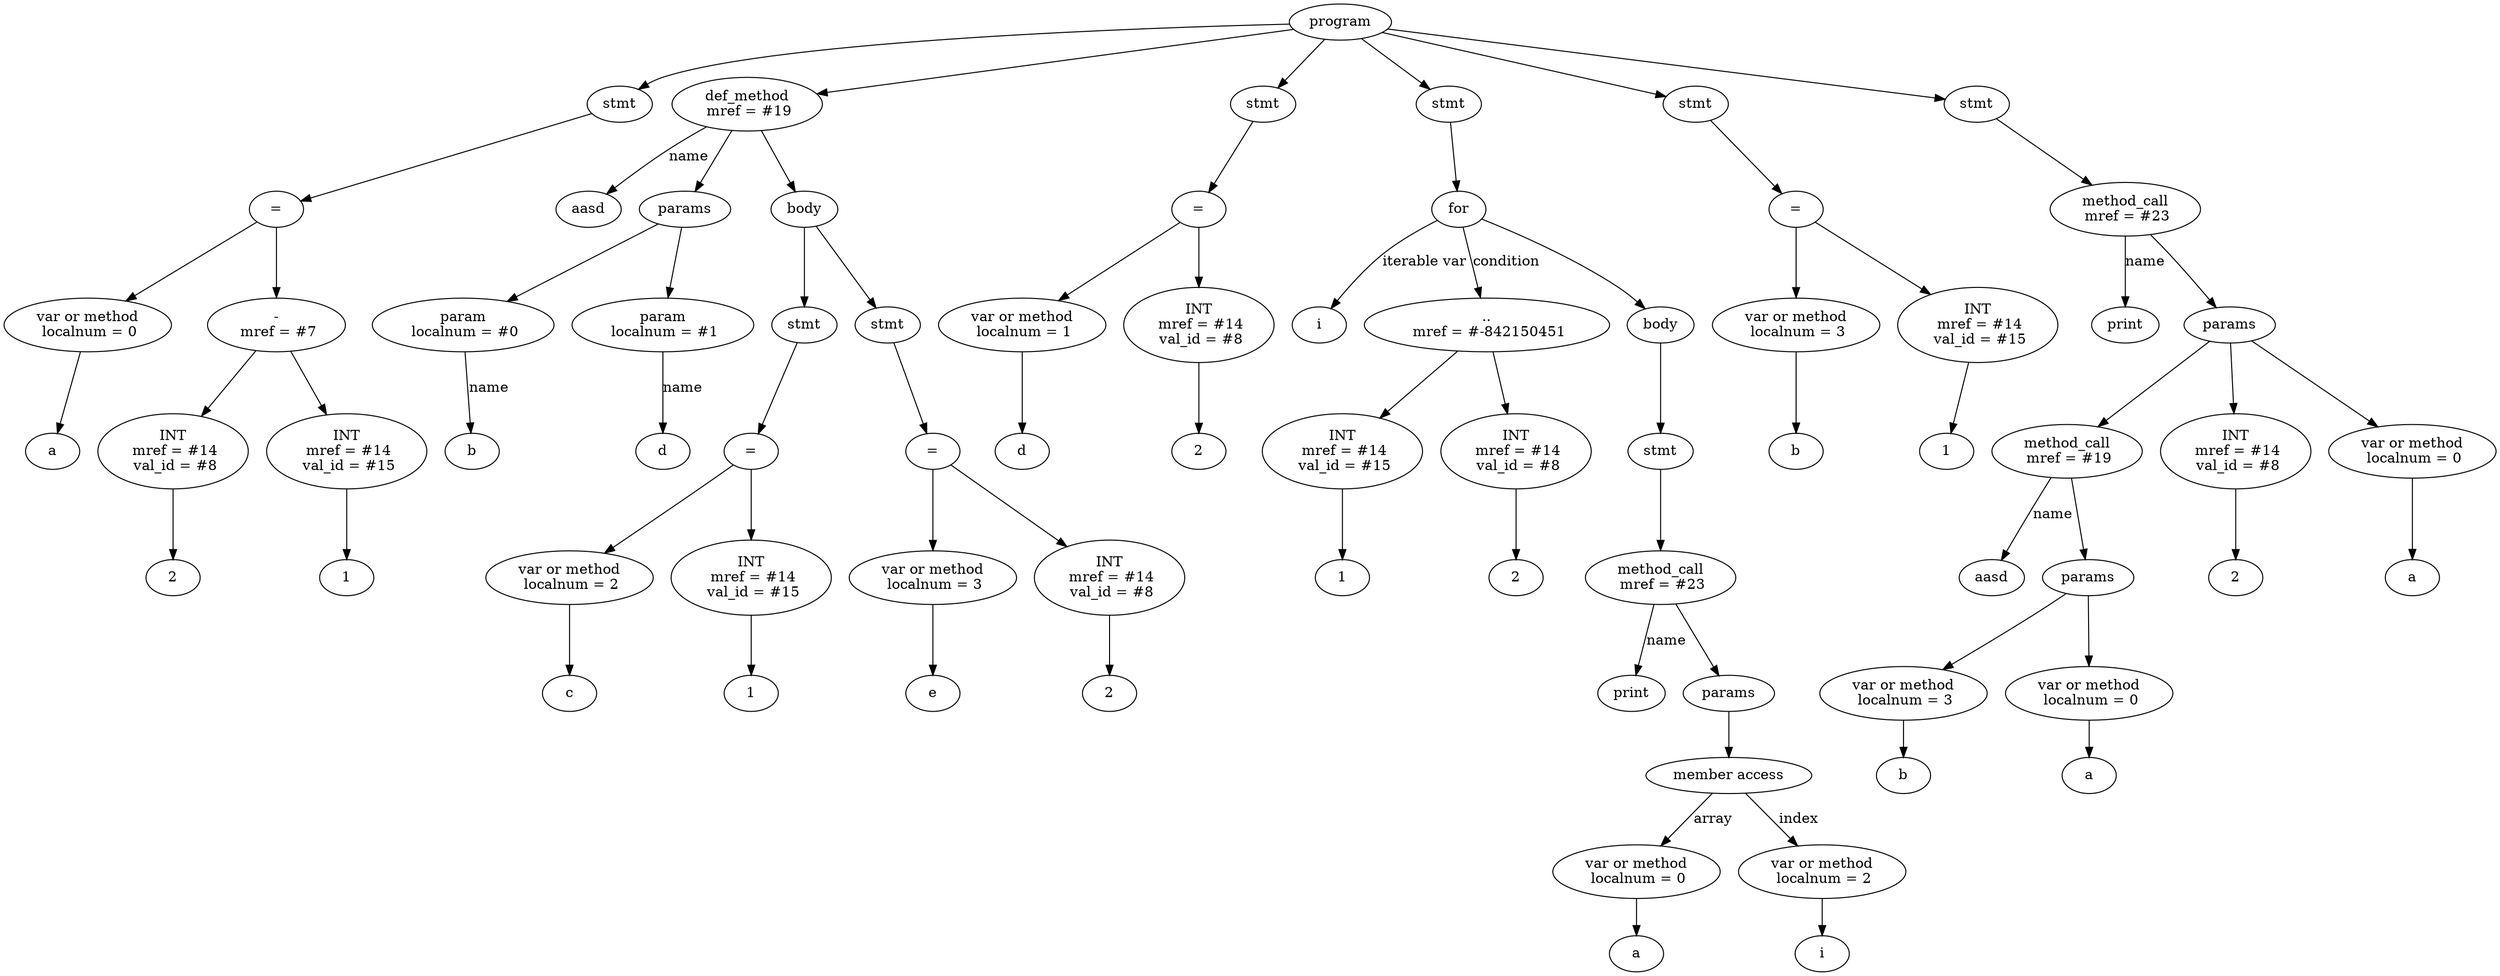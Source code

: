 digraph G {
Id00C95D50 [label="program"]
Id00C93E50 [label="stmt"]
Id00C93DF0 [label="="]
Id00C851E8 [label="var or method\n localnum = 0"]
IdVal00C851E8 [label="a"]
Id00C851E8->IdVal00C851E8
Id00C93D90 [label="-\n mref = #7"]
Id00C93CD0 [label="INT\n mref = #14\n val_id = #8"]
IdVal00C93CD0 [label="2"]
Id00C93CD0->IdVal00C93CD0
Id00C93D30 [label="INT\n mref = #14\n val_id = #15"]
IdVal00C93D30 [label="1"]
Id00C93D30->IdVal00C93D30
Id00C93D90->Id00C93CD0
Id00C93D90->Id00C93D30
Id00C93DF0->Id00C851E8
Id00C93DF0->Id00C93D90
Id00C93E50->Id00C93DF0
Id00C95D50->Id00C93E50
Id00C94A68 [label="def_method\n mref = #19"]
IdName00C94A68 [label="aasd"]
Id00C94A68->IdName00C94A68 [label = "name"]
Id00C8E588 [label="params"]
Id00C93EE0 [label="param\n localnum = #0"]
Id00C8E588->Id00C93EE0
IdNameVal00C93EE0 [label="b"]
Id00C93EE0->IdNameVal00C93EE0 [label="name"]
Id00C93F50 [label="param\n localnum = #1"]
Id00C8E588->Id00C93F50
IdNameVal00C93F50 [label="d"]
Id00C93F50->IdNameVal00C93F50 [label="name"]
Id00C94A68->Id00C8E588
Id00C8DFD8 [label="body"]
Id00C94598 [label="stmt"]
Id00C94080 [label="="]
Id00C93FC0 [label="var or method\n localnum = 2"]
IdVal00C93FC0 [label="c"]
Id00C93FC0->IdVal00C93FC0
Id00C94020 [label="INT\n mref = #14\n val_id = #15"]
IdVal00C94020 [label="1"]
Id00C94020->IdVal00C94020
Id00C94080->Id00C93FC0
Id00C94080->Id00C94020
Id00C94598->Id00C94080
Id00C8DFD8->Id00C94598
Id00C94278 [label="stmt"]
Id00C949D8 [label="="]
Id00C94918 [label="var or method\n localnum = 3"]
IdVal00C94918 [label="e"]
Id00C94918->IdVal00C94918
Id00C94978 [label="INT\n mref = #14\n val_id = #8"]
IdVal00C94978 [label="2"]
Id00C94978->IdVal00C94978
Id00C949D8->Id00C94918
Id00C949D8->Id00C94978
Id00C94278->Id00C949D8
Id00C8DFD8->Id00C94278
Id00C94A68->Id00C8DFD8
Id00C95D50->Id00C94A68
Id00C94408 [label="stmt"]
Id00C94E10 [label="="]
Id00C94AE8 [label="var or method\n localnum = 1"]
IdVal00C94AE8 [label="d"]
Id00C94AE8->IdVal00C94AE8
Id00C94C30 [label="INT\n mref = #14\n val_id = #8"]
IdVal00C94C30 [label="2"]
Id00C94C30->IdVal00C94C30
Id00C94E10->Id00C94AE8
Id00C94E10->Id00C94C30
Id00C94408->Id00C94E10
Id00C95D50->Id00C94408
Id00C94688 [label="stmt"]
Id00C95420 [label="for"]
IdItersName00C95420 [label="i"]
Id00C95420->IdItersName00C95420  [label="iterable var"]
Id00C94BD0 [label="..\n mref = #-842150451"]
Id00C94F90 [label="INT\n mref = #14\n val_id = #15"]
IdVal00C94F90 [label="1"]
Id00C94F90->IdVal00C94F90
Id00C950B0 [label="INT\n mref = #14\n val_id = #8"]
IdVal00C950B0 [label="2"]
Id00C950B0->IdVal00C950B0
Id00C94BD0->Id00C94F90
Id00C94BD0->Id00C950B0
Id00C95420->Id00C94BD0  [label="condition"]
IdBody00C95420 [label="body"]
Id00C947C8 [label="stmt"]
Id00C94FF0 [label="method_call\n mref = #23"]
IdMethodNameVal00C94FF0 [label="print"]
Id00C94FF0->IdMethodNameVal00C94FF0 [label="name"]
Id00C8E010 [label="params"]
Id00C94FF0->Id00C8E010
Id00C94CF0 [label = "member access"]
Id00C95290 [label="var or method\n localnum = 0"]
IdVal00C95290 [label="a"]
Id00C95290->IdVal00C95290
Id00C94C90 [label="var or method\n localnum = 2"]
IdVal00C94C90 [label="i"]
Id00C94C90->IdVal00C94C90
Id00C94CF0->Id00C95290 [label = "array"]
Id00C94CF0->Id00C94C90 [label = "index"]
Id00C8E010->Id00C94CF0
Id00C947C8->Id00C94FF0
IdBody00C95420->Id00C947C8
Id00C95420->IdBody00C95420
Id00C94688->Id00C95420
Id00C95D50->Id00C94688
Id00C948B8 [label="stmt"]
Id00C94B70 [label="="]
Id00C95110 [label="var or method\n localnum = 3"]
IdVal00C95110 [label="b"]
Id00C95110->IdVal00C95110
Id00C951D0 [label="INT\n mref = #14\n val_id = #15"]
IdVal00C951D0 [label="1"]
Id00C951D0->IdVal00C951D0
Id00C94B70->Id00C95110
Id00C94B70->Id00C951D0
Id00C948B8->Id00C94B70
Id00C95D50->Id00C948B8
Id00C94638 [label="stmt"]
Id00C94E70 [label="method_call\n mref = #23"]
IdMethodNameVal00C94E70 [label="print"]
Id00C94E70->IdMethodNameVal00C94E70 [label="name"]
Id00C8E128 [label="params"]
Id00C94E70->Id00C8E128
Id00C95230 [label="method_call\n mref = #19"]
IdMethodNameVal00C95230 [label="aasd"]
Id00C95230->IdMethodNameVal00C95230 [label="name"]
Id00C8E080 [label="params"]
Id00C95230->Id00C8E080
Id00C94D50 [label="var or method\n localnum = 3"]
IdVal00C94D50 [label="b"]
Id00C94D50->IdVal00C94D50
Id00C8E080->Id00C94D50
Id00C95170 [label="var or method\n localnum = 0"]
IdVal00C95170 [label="a"]
Id00C95170->IdVal00C95170
Id00C8E080->Id00C95170
Id00C8E128->Id00C95230
Id00C94DB0 [label="INT\n mref = #14\n val_id = #8"]
IdVal00C94DB0 [label="2"]
Id00C94DB0->IdVal00C94DB0
Id00C8E128->Id00C94DB0
Id00C952F0 [label="var or method\n localnum = 0"]
IdVal00C952F0 [label="a"]
Id00C952F0->IdVal00C952F0
Id00C8E128->Id00C952F0
Id00C94638->Id00C94E70
Id00C95D50->Id00C94638
}